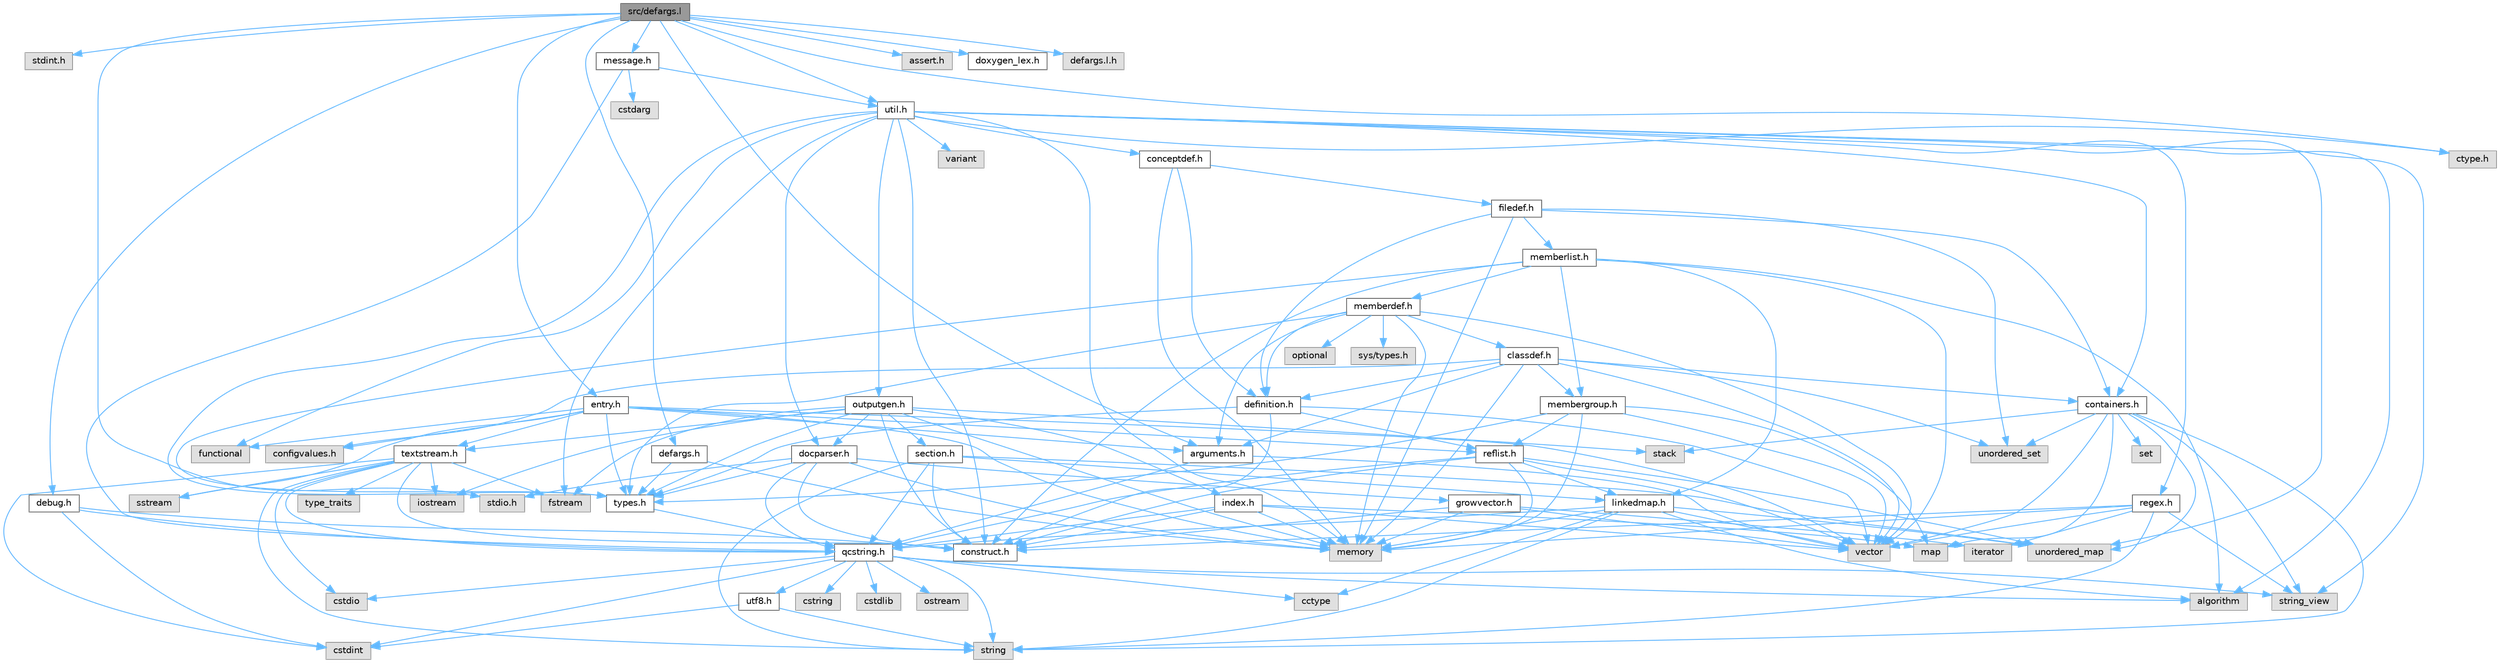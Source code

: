 digraph "src/defargs.l"
{
 // INTERACTIVE_SVG=YES
 // LATEX_PDF_SIZE
  bgcolor="transparent";
  edge [fontname=Helvetica,fontsize=10,labelfontname=Helvetica,labelfontsize=10];
  node [fontname=Helvetica,fontsize=10,shape=box,height=0.2,width=0.4];
  Node1 [id="Node000001",label="src/defargs.l",height=0.2,width=0.4,color="gray40", fillcolor="grey60", style="filled", fontcolor="black",tooltip=" "];
  Node1 -> Node2 [id="edge1_Node000001_Node000002",color="steelblue1",style="solid",tooltip=" "];
  Node2 [id="Node000002",label="stdint.h",height=0.2,width=0.4,color="grey60", fillcolor="#E0E0E0", style="filled",tooltip=" "];
  Node1 -> Node3 [id="edge2_Node000001_Node000003",color="steelblue1",style="solid",tooltip=" "];
  Node3 [id="Node000003",label="stdio.h",height=0.2,width=0.4,color="grey60", fillcolor="#E0E0E0", style="filled",tooltip=" "];
  Node1 -> Node4 [id="edge3_Node000001_Node000004",color="steelblue1",style="solid",tooltip=" "];
  Node4 [id="Node000004",label="assert.h",height=0.2,width=0.4,color="grey60", fillcolor="#E0E0E0", style="filled",tooltip=" "];
  Node1 -> Node5 [id="edge4_Node000001_Node000005",color="steelblue1",style="solid",tooltip=" "];
  Node5 [id="Node000005",label="ctype.h",height=0.2,width=0.4,color="grey60", fillcolor="#E0E0E0", style="filled",tooltip=" "];
  Node1 -> Node6 [id="edge5_Node000001_Node000006",color="steelblue1",style="solid",tooltip=" "];
  Node6 [id="Node000006",label="defargs.h",height=0.2,width=0.4,color="grey40", fillcolor="white", style="filled",URL="$d8/d65/defargs_8h.html",tooltip=" "];
  Node6 -> Node7 [id="edge6_Node000006_Node000007",color="steelblue1",style="solid",tooltip=" "];
  Node7 [id="Node000007",label="types.h",height=0.2,width=0.4,color="grey40", fillcolor="white", style="filled",URL="$d9/d49/types_8h.html",tooltip="This file contains a number of basic enums and types."];
  Node7 -> Node8 [id="edge7_Node000007_Node000008",color="steelblue1",style="solid",tooltip=" "];
  Node8 [id="Node000008",label="qcstring.h",height=0.2,width=0.4,color="grey40", fillcolor="white", style="filled",URL="$d7/d5c/qcstring_8h.html",tooltip=" "];
  Node8 -> Node9 [id="edge8_Node000008_Node000009",color="steelblue1",style="solid",tooltip=" "];
  Node9 [id="Node000009",label="string",height=0.2,width=0.4,color="grey60", fillcolor="#E0E0E0", style="filled",tooltip=" "];
  Node8 -> Node10 [id="edge9_Node000008_Node000010",color="steelblue1",style="solid",tooltip=" "];
  Node10 [id="Node000010",label="string_view",height=0.2,width=0.4,color="grey60", fillcolor="#E0E0E0", style="filled",tooltip=" "];
  Node8 -> Node11 [id="edge10_Node000008_Node000011",color="steelblue1",style="solid",tooltip=" "];
  Node11 [id="Node000011",label="algorithm",height=0.2,width=0.4,color="grey60", fillcolor="#E0E0E0", style="filled",tooltip=" "];
  Node8 -> Node12 [id="edge11_Node000008_Node000012",color="steelblue1",style="solid",tooltip=" "];
  Node12 [id="Node000012",label="cctype",height=0.2,width=0.4,color="grey60", fillcolor="#E0E0E0", style="filled",tooltip=" "];
  Node8 -> Node13 [id="edge12_Node000008_Node000013",color="steelblue1",style="solid",tooltip=" "];
  Node13 [id="Node000013",label="cstring",height=0.2,width=0.4,color="grey60", fillcolor="#E0E0E0", style="filled",tooltip=" "];
  Node8 -> Node14 [id="edge13_Node000008_Node000014",color="steelblue1",style="solid",tooltip=" "];
  Node14 [id="Node000014",label="cstdio",height=0.2,width=0.4,color="grey60", fillcolor="#E0E0E0", style="filled",tooltip=" "];
  Node8 -> Node15 [id="edge14_Node000008_Node000015",color="steelblue1",style="solid",tooltip=" "];
  Node15 [id="Node000015",label="cstdlib",height=0.2,width=0.4,color="grey60", fillcolor="#E0E0E0", style="filled",tooltip=" "];
  Node8 -> Node16 [id="edge15_Node000008_Node000016",color="steelblue1",style="solid",tooltip=" "];
  Node16 [id="Node000016",label="cstdint",height=0.2,width=0.4,color="grey60", fillcolor="#E0E0E0", style="filled",tooltip=" "];
  Node8 -> Node17 [id="edge16_Node000008_Node000017",color="steelblue1",style="solid",tooltip=" "];
  Node17 [id="Node000017",label="ostream",height=0.2,width=0.4,color="grey60", fillcolor="#E0E0E0", style="filled",tooltip=" "];
  Node8 -> Node18 [id="edge17_Node000008_Node000018",color="steelblue1",style="solid",tooltip=" "];
  Node18 [id="Node000018",label="utf8.h",height=0.2,width=0.4,color="grey40", fillcolor="white", style="filled",URL="$db/d7c/utf8_8h.html",tooltip="Various UTF8 related helper functions."];
  Node18 -> Node16 [id="edge18_Node000018_Node000016",color="steelblue1",style="solid",tooltip=" "];
  Node18 -> Node9 [id="edge19_Node000018_Node000009",color="steelblue1",style="solid",tooltip=" "];
  Node6 -> Node19 [id="edge20_Node000006_Node000019",color="steelblue1",style="solid",tooltip=" "];
  Node19 [id="Node000019",label="memory",height=0.2,width=0.4,color="grey60", fillcolor="#E0E0E0", style="filled",tooltip=" "];
  Node1 -> Node20 [id="edge21_Node000001_Node000020",color="steelblue1",style="solid",tooltip=" "];
  Node20 [id="Node000020",label="entry.h",height=0.2,width=0.4,color="grey40", fillcolor="white", style="filled",URL="$d1/dc6/entry_8h.html",tooltip=" "];
  Node20 -> Node21 [id="edge22_Node000020_Node000021",color="steelblue1",style="solid",tooltip=" "];
  Node21 [id="Node000021",label="vector",height=0.2,width=0.4,color="grey60", fillcolor="#E0E0E0", style="filled",tooltip=" "];
  Node20 -> Node19 [id="edge23_Node000020_Node000019",color="steelblue1",style="solid",tooltip=" "];
  Node20 -> Node22 [id="edge24_Node000020_Node000022",color="steelblue1",style="solid",tooltip=" "];
  Node22 [id="Node000022",label="sstream",height=0.2,width=0.4,color="grey60", fillcolor="#E0E0E0", style="filled",tooltip=" "];
  Node20 -> Node23 [id="edge25_Node000020_Node000023",color="steelblue1",style="solid",tooltip=" "];
  Node23 [id="Node000023",label="functional",height=0.2,width=0.4,color="grey60", fillcolor="#E0E0E0", style="filled",tooltip=" "];
  Node20 -> Node7 [id="edge26_Node000020_Node000007",color="steelblue1",style="solid",tooltip=" "];
  Node20 -> Node24 [id="edge27_Node000020_Node000024",color="steelblue1",style="solid",tooltip=" "];
  Node24 [id="Node000024",label="arguments.h",height=0.2,width=0.4,color="grey40", fillcolor="white", style="filled",URL="$df/d9b/arguments_8h.html",tooltip=" "];
  Node24 -> Node21 [id="edge28_Node000024_Node000021",color="steelblue1",style="solid",tooltip=" "];
  Node24 -> Node8 [id="edge29_Node000024_Node000008",color="steelblue1",style="solid",tooltip=" "];
  Node20 -> Node25 [id="edge30_Node000020_Node000025",color="steelblue1",style="solid",tooltip=" "];
  Node25 [id="Node000025",label="reflist.h",height=0.2,width=0.4,color="grey40", fillcolor="white", style="filled",URL="$d1/d02/reflist_8h.html",tooltip=" "];
  Node25 -> Node21 [id="edge31_Node000025_Node000021",color="steelblue1",style="solid",tooltip=" "];
  Node25 -> Node26 [id="edge32_Node000025_Node000026",color="steelblue1",style="solid",tooltip=" "];
  Node26 [id="Node000026",label="unordered_map",height=0.2,width=0.4,color="grey60", fillcolor="#E0E0E0", style="filled",tooltip=" "];
  Node25 -> Node19 [id="edge33_Node000025_Node000019",color="steelblue1",style="solid",tooltip=" "];
  Node25 -> Node8 [id="edge34_Node000025_Node000008",color="steelblue1",style="solid",tooltip=" "];
  Node25 -> Node27 [id="edge35_Node000025_Node000027",color="steelblue1",style="solid",tooltip=" "];
  Node27 [id="Node000027",label="linkedmap.h",height=0.2,width=0.4,color="grey40", fillcolor="white", style="filled",URL="$da/de1/linkedmap_8h.html",tooltip=" "];
  Node27 -> Node26 [id="edge36_Node000027_Node000026",color="steelblue1",style="solid",tooltip=" "];
  Node27 -> Node21 [id="edge37_Node000027_Node000021",color="steelblue1",style="solid",tooltip=" "];
  Node27 -> Node19 [id="edge38_Node000027_Node000019",color="steelblue1",style="solid",tooltip=" "];
  Node27 -> Node9 [id="edge39_Node000027_Node000009",color="steelblue1",style="solid",tooltip=" "];
  Node27 -> Node11 [id="edge40_Node000027_Node000011",color="steelblue1",style="solid",tooltip=" "];
  Node27 -> Node12 [id="edge41_Node000027_Node000012",color="steelblue1",style="solid",tooltip=" "];
  Node27 -> Node8 [id="edge42_Node000027_Node000008",color="steelblue1",style="solid",tooltip=" "];
  Node25 -> Node28 [id="edge43_Node000025_Node000028",color="steelblue1",style="solid",tooltip=" "];
  Node28 [id="Node000028",label="construct.h",height=0.2,width=0.4,color="grey40", fillcolor="white", style="filled",URL="$d7/dfc/construct_8h.html",tooltip=" "];
  Node20 -> Node29 [id="edge44_Node000020_Node000029",color="steelblue1",style="solid",tooltip=" "];
  Node29 [id="Node000029",label="textstream.h",height=0.2,width=0.4,color="grey40", fillcolor="white", style="filled",URL="$d4/d7d/textstream_8h.html",tooltip=" "];
  Node29 -> Node9 [id="edge45_Node000029_Node000009",color="steelblue1",style="solid",tooltip=" "];
  Node29 -> Node30 [id="edge46_Node000029_Node000030",color="steelblue1",style="solid",tooltip=" "];
  Node30 [id="Node000030",label="iostream",height=0.2,width=0.4,color="grey60", fillcolor="#E0E0E0", style="filled",tooltip=" "];
  Node29 -> Node22 [id="edge47_Node000029_Node000022",color="steelblue1",style="solid",tooltip=" "];
  Node29 -> Node16 [id="edge48_Node000029_Node000016",color="steelblue1",style="solid",tooltip=" "];
  Node29 -> Node14 [id="edge49_Node000029_Node000014",color="steelblue1",style="solid",tooltip=" "];
  Node29 -> Node31 [id="edge50_Node000029_Node000031",color="steelblue1",style="solid",tooltip=" "];
  Node31 [id="Node000031",label="fstream",height=0.2,width=0.4,color="grey60", fillcolor="#E0E0E0", style="filled",tooltip=" "];
  Node29 -> Node32 [id="edge51_Node000029_Node000032",color="steelblue1",style="solid",tooltip=" "];
  Node32 [id="Node000032",label="type_traits",height=0.2,width=0.4,color="grey60", fillcolor="#E0E0E0", style="filled",tooltip=" "];
  Node29 -> Node8 [id="edge52_Node000029_Node000008",color="steelblue1",style="solid",tooltip=" "];
  Node29 -> Node28 [id="edge53_Node000029_Node000028",color="steelblue1",style="solid",tooltip=" "];
  Node20 -> Node33 [id="edge54_Node000020_Node000033",color="steelblue1",style="solid",tooltip=" "];
  Node33 [id="Node000033",label="configvalues.h",height=0.2,width=0.4,color="grey60", fillcolor="#E0E0E0", style="filled",tooltip=" "];
  Node1 -> Node34 [id="edge55_Node000001_Node000034",color="steelblue1",style="solid",tooltip=" "];
  Node34 [id="Node000034",label="util.h",height=0.2,width=0.4,color="grey40", fillcolor="white", style="filled",URL="$d8/d3c/util_8h.html",tooltip="A bunch of utility functions."];
  Node34 -> Node19 [id="edge56_Node000034_Node000019",color="steelblue1",style="solid",tooltip=" "];
  Node34 -> Node26 [id="edge57_Node000034_Node000026",color="steelblue1",style="solid",tooltip=" "];
  Node34 -> Node11 [id="edge58_Node000034_Node000011",color="steelblue1",style="solid",tooltip=" "];
  Node34 -> Node23 [id="edge59_Node000034_Node000023",color="steelblue1",style="solid",tooltip=" "];
  Node34 -> Node31 [id="edge60_Node000034_Node000031",color="steelblue1",style="solid",tooltip=" "];
  Node34 -> Node35 [id="edge61_Node000034_Node000035",color="steelblue1",style="solid",tooltip=" "];
  Node35 [id="Node000035",label="variant",height=0.2,width=0.4,color="grey60", fillcolor="#E0E0E0", style="filled",tooltip=" "];
  Node34 -> Node10 [id="edge62_Node000034_Node000010",color="steelblue1",style="solid",tooltip=" "];
  Node34 -> Node5 [id="edge63_Node000034_Node000005",color="steelblue1",style="solid",tooltip=" "];
  Node34 -> Node7 [id="edge64_Node000034_Node000007",color="steelblue1",style="solid",tooltip=" "];
  Node34 -> Node36 [id="edge65_Node000034_Node000036",color="steelblue1",style="solid",tooltip=" "];
  Node36 [id="Node000036",label="docparser.h",height=0.2,width=0.4,color="grey40", fillcolor="white", style="filled",URL="$de/d9c/docparser_8h.html",tooltip=" "];
  Node36 -> Node3 [id="edge66_Node000036_Node000003",color="steelblue1",style="solid",tooltip=" "];
  Node36 -> Node19 [id="edge67_Node000036_Node000019",color="steelblue1",style="solid",tooltip=" "];
  Node36 -> Node8 [id="edge68_Node000036_Node000008",color="steelblue1",style="solid",tooltip=" "];
  Node36 -> Node37 [id="edge69_Node000036_Node000037",color="steelblue1",style="solid",tooltip=" "];
  Node37 [id="Node000037",label="growvector.h",height=0.2,width=0.4,color="grey40", fillcolor="white", style="filled",URL="$d7/d50/growvector_8h.html",tooltip=" "];
  Node37 -> Node21 [id="edge70_Node000037_Node000021",color="steelblue1",style="solid",tooltip=" "];
  Node37 -> Node19 [id="edge71_Node000037_Node000019",color="steelblue1",style="solid",tooltip=" "];
  Node37 -> Node38 [id="edge72_Node000037_Node000038",color="steelblue1",style="solid",tooltip=" "];
  Node38 [id="Node000038",label="iterator",height=0.2,width=0.4,color="grey60", fillcolor="#E0E0E0", style="filled",tooltip=" "];
  Node37 -> Node28 [id="edge73_Node000037_Node000028",color="steelblue1",style="solid",tooltip=" "];
  Node36 -> Node28 [id="edge74_Node000036_Node000028",color="steelblue1",style="solid",tooltip=" "];
  Node36 -> Node7 [id="edge75_Node000036_Node000007",color="steelblue1",style="solid",tooltip=" "];
  Node34 -> Node39 [id="edge76_Node000034_Node000039",color="steelblue1",style="solid",tooltip=" "];
  Node39 [id="Node000039",label="containers.h",height=0.2,width=0.4,color="grey40", fillcolor="white", style="filled",URL="$d5/d75/containers_8h.html",tooltip=" "];
  Node39 -> Node21 [id="edge77_Node000039_Node000021",color="steelblue1",style="solid",tooltip=" "];
  Node39 -> Node9 [id="edge78_Node000039_Node000009",color="steelblue1",style="solid",tooltip=" "];
  Node39 -> Node10 [id="edge79_Node000039_Node000010",color="steelblue1",style="solid",tooltip=" "];
  Node39 -> Node40 [id="edge80_Node000039_Node000040",color="steelblue1",style="solid",tooltip=" "];
  Node40 [id="Node000040",label="set",height=0.2,width=0.4,color="grey60", fillcolor="#E0E0E0", style="filled",tooltip=" "];
  Node39 -> Node41 [id="edge81_Node000039_Node000041",color="steelblue1",style="solid",tooltip=" "];
  Node41 [id="Node000041",label="map",height=0.2,width=0.4,color="grey60", fillcolor="#E0E0E0", style="filled",tooltip=" "];
  Node39 -> Node42 [id="edge82_Node000039_Node000042",color="steelblue1",style="solid",tooltip=" "];
  Node42 [id="Node000042",label="unordered_set",height=0.2,width=0.4,color="grey60", fillcolor="#E0E0E0", style="filled",tooltip=" "];
  Node39 -> Node26 [id="edge83_Node000039_Node000026",color="steelblue1",style="solid",tooltip=" "];
  Node39 -> Node43 [id="edge84_Node000039_Node000043",color="steelblue1",style="solid",tooltip=" "];
  Node43 [id="Node000043",label="stack",height=0.2,width=0.4,color="grey60", fillcolor="#E0E0E0", style="filled",tooltip=" "];
  Node34 -> Node44 [id="edge85_Node000034_Node000044",color="steelblue1",style="solid",tooltip=" "];
  Node44 [id="Node000044",label="outputgen.h",height=0.2,width=0.4,color="grey40", fillcolor="white", style="filled",URL="$df/d06/outputgen_8h.html",tooltip=" "];
  Node44 -> Node19 [id="edge86_Node000044_Node000019",color="steelblue1",style="solid",tooltip=" "];
  Node44 -> Node43 [id="edge87_Node000044_Node000043",color="steelblue1",style="solid",tooltip=" "];
  Node44 -> Node30 [id="edge88_Node000044_Node000030",color="steelblue1",style="solid",tooltip=" "];
  Node44 -> Node31 [id="edge89_Node000044_Node000031",color="steelblue1",style="solid",tooltip=" "];
  Node44 -> Node7 [id="edge90_Node000044_Node000007",color="steelblue1",style="solid",tooltip=" "];
  Node44 -> Node45 [id="edge91_Node000044_Node000045",color="steelblue1",style="solid",tooltip=" "];
  Node45 [id="Node000045",label="index.h",height=0.2,width=0.4,color="grey40", fillcolor="white", style="filled",URL="$d1/db5/index_8h.html",tooltip=" "];
  Node45 -> Node19 [id="edge92_Node000045_Node000019",color="steelblue1",style="solid",tooltip=" "];
  Node45 -> Node21 [id="edge93_Node000045_Node000021",color="steelblue1",style="solid",tooltip=" "];
  Node45 -> Node41 [id="edge94_Node000045_Node000041",color="steelblue1",style="solid",tooltip=" "];
  Node45 -> Node8 [id="edge95_Node000045_Node000008",color="steelblue1",style="solid",tooltip=" "];
  Node45 -> Node28 [id="edge96_Node000045_Node000028",color="steelblue1",style="solid",tooltip=" "];
  Node44 -> Node46 [id="edge97_Node000044_Node000046",color="steelblue1",style="solid",tooltip=" "];
  Node46 [id="Node000046",label="section.h",height=0.2,width=0.4,color="grey40", fillcolor="white", style="filled",URL="$d1/d2a/section_8h.html",tooltip=" "];
  Node46 -> Node9 [id="edge98_Node000046_Node000009",color="steelblue1",style="solid",tooltip=" "];
  Node46 -> Node26 [id="edge99_Node000046_Node000026",color="steelblue1",style="solid",tooltip=" "];
  Node46 -> Node8 [id="edge100_Node000046_Node000008",color="steelblue1",style="solid",tooltip=" "];
  Node46 -> Node27 [id="edge101_Node000046_Node000027",color="steelblue1",style="solid",tooltip=" "];
  Node46 -> Node28 [id="edge102_Node000046_Node000028",color="steelblue1",style="solid",tooltip=" "];
  Node44 -> Node29 [id="edge103_Node000044_Node000029",color="steelblue1",style="solid",tooltip=" "];
  Node44 -> Node36 [id="edge104_Node000044_Node000036",color="steelblue1",style="solid",tooltip=" "];
  Node44 -> Node28 [id="edge105_Node000044_Node000028",color="steelblue1",style="solid",tooltip=" "];
  Node34 -> Node47 [id="edge106_Node000034_Node000047",color="steelblue1",style="solid",tooltip=" "];
  Node47 [id="Node000047",label="regex.h",height=0.2,width=0.4,color="grey40", fillcolor="white", style="filled",URL="$d1/d21/regex_8h.html",tooltip=" "];
  Node47 -> Node19 [id="edge107_Node000047_Node000019",color="steelblue1",style="solid",tooltip=" "];
  Node47 -> Node9 [id="edge108_Node000047_Node000009",color="steelblue1",style="solid",tooltip=" "];
  Node47 -> Node10 [id="edge109_Node000047_Node000010",color="steelblue1",style="solid",tooltip=" "];
  Node47 -> Node21 [id="edge110_Node000047_Node000021",color="steelblue1",style="solid",tooltip=" "];
  Node47 -> Node38 [id="edge111_Node000047_Node000038",color="steelblue1",style="solid",tooltip=" "];
  Node47 -> Node28 [id="edge112_Node000047_Node000028",color="steelblue1",style="solid",tooltip=" "];
  Node34 -> Node48 [id="edge113_Node000034_Node000048",color="steelblue1",style="solid",tooltip=" "];
  Node48 [id="Node000048",label="conceptdef.h",height=0.2,width=0.4,color="grey40", fillcolor="white", style="filled",URL="$da/df1/conceptdef_8h.html",tooltip=" "];
  Node48 -> Node19 [id="edge114_Node000048_Node000019",color="steelblue1",style="solid",tooltip=" "];
  Node48 -> Node49 [id="edge115_Node000048_Node000049",color="steelblue1",style="solid",tooltip=" "];
  Node49 [id="Node000049",label="definition.h",height=0.2,width=0.4,color="grey40", fillcolor="white", style="filled",URL="$df/da1/definition_8h.html",tooltip=" "];
  Node49 -> Node21 [id="edge116_Node000049_Node000021",color="steelblue1",style="solid",tooltip=" "];
  Node49 -> Node7 [id="edge117_Node000049_Node000007",color="steelblue1",style="solid",tooltip=" "];
  Node49 -> Node25 [id="edge118_Node000049_Node000025",color="steelblue1",style="solid",tooltip=" "];
  Node49 -> Node28 [id="edge119_Node000049_Node000028",color="steelblue1",style="solid",tooltip=" "];
  Node48 -> Node50 [id="edge120_Node000048_Node000050",color="steelblue1",style="solid",tooltip=" "];
  Node50 [id="Node000050",label="filedef.h",height=0.2,width=0.4,color="grey40", fillcolor="white", style="filled",URL="$d4/d3a/filedef_8h.html",tooltip=" "];
  Node50 -> Node19 [id="edge121_Node000050_Node000019",color="steelblue1",style="solid",tooltip=" "];
  Node50 -> Node42 [id="edge122_Node000050_Node000042",color="steelblue1",style="solid",tooltip=" "];
  Node50 -> Node49 [id="edge123_Node000050_Node000049",color="steelblue1",style="solid",tooltip=" "];
  Node50 -> Node51 [id="edge124_Node000050_Node000051",color="steelblue1",style="solid",tooltip=" "];
  Node51 [id="Node000051",label="memberlist.h",height=0.2,width=0.4,color="grey40", fillcolor="white", style="filled",URL="$dd/d78/memberlist_8h.html",tooltip=" "];
  Node51 -> Node21 [id="edge125_Node000051_Node000021",color="steelblue1",style="solid",tooltip=" "];
  Node51 -> Node11 [id="edge126_Node000051_Node000011",color="steelblue1",style="solid",tooltip=" "];
  Node51 -> Node52 [id="edge127_Node000051_Node000052",color="steelblue1",style="solid",tooltip=" "];
  Node52 [id="Node000052",label="memberdef.h",height=0.2,width=0.4,color="grey40", fillcolor="white", style="filled",URL="$d4/d46/memberdef_8h.html",tooltip=" "];
  Node52 -> Node21 [id="edge128_Node000052_Node000021",color="steelblue1",style="solid",tooltip=" "];
  Node52 -> Node19 [id="edge129_Node000052_Node000019",color="steelblue1",style="solid",tooltip=" "];
  Node52 -> Node53 [id="edge130_Node000052_Node000053",color="steelblue1",style="solid",tooltip=" "];
  Node53 [id="Node000053",label="optional",height=0.2,width=0.4,color="grey60", fillcolor="#E0E0E0", style="filled",tooltip=" "];
  Node52 -> Node54 [id="edge131_Node000052_Node000054",color="steelblue1",style="solid",tooltip=" "];
  Node54 [id="Node000054",label="sys/types.h",height=0.2,width=0.4,color="grey60", fillcolor="#E0E0E0", style="filled",tooltip=" "];
  Node52 -> Node7 [id="edge132_Node000052_Node000007",color="steelblue1",style="solid",tooltip=" "];
  Node52 -> Node49 [id="edge133_Node000052_Node000049",color="steelblue1",style="solid",tooltip=" "];
  Node52 -> Node24 [id="edge134_Node000052_Node000024",color="steelblue1",style="solid",tooltip=" "];
  Node52 -> Node55 [id="edge135_Node000052_Node000055",color="steelblue1",style="solid",tooltip=" "];
  Node55 [id="Node000055",label="classdef.h",height=0.2,width=0.4,color="grey40", fillcolor="white", style="filled",URL="$d1/da6/classdef_8h.html",tooltip=" "];
  Node55 -> Node19 [id="edge136_Node000055_Node000019",color="steelblue1",style="solid",tooltip=" "];
  Node55 -> Node21 [id="edge137_Node000055_Node000021",color="steelblue1",style="solid",tooltip=" "];
  Node55 -> Node42 [id="edge138_Node000055_Node000042",color="steelblue1",style="solid",tooltip=" "];
  Node55 -> Node39 [id="edge139_Node000055_Node000039",color="steelblue1",style="solid",tooltip=" "];
  Node55 -> Node49 [id="edge140_Node000055_Node000049",color="steelblue1",style="solid",tooltip=" "];
  Node55 -> Node24 [id="edge141_Node000055_Node000024",color="steelblue1",style="solid",tooltip=" "];
  Node55 -> Node56 [id="edge142_Node000055_Node000056",color="steelblue1",style="solid",tooltip=" "];
  Node56 [id="Node000056",label="membergroup.h",height=0.2,width=0.4,color="grey40", fillcolor="white", style="filled",URL="$d9/d11/membergroup_8h.html",tooltip=" "];
  Node56 -> Node21 [id="edge143_Node000056_Node000021",color="steelblue1",style="solid",tooltip=" "];
  Node56 -> Node41 [id="edge144_Node000056_Node000041",color="steelblue1",style="solid",tooltip=" "];
  Node56 -> Node19 [id="edge145_Node000056_Node000019",color="steelblue1",style="solid",tooltip=" "];
  Node56 -> Node7 [id="edge146_Node000056_Node000007",color="steelblue1",style="solid",tooltip=" "];
  Node56 -> Node25 [id="edge147_Node000056_Node000025",color="steelblue1",style="solid",tooltip=" "];
  Node55 -> Node33 [id="edge148_Node000055_Node000033",color="steelblue1",style="solid",tooltip=" "];
  Node51 -> Node27 [id="edge149_Node000051_Node000027",color="steelblue1",style="solid",tooltip=" "];
  Node51 -> Node7 [id="edge150_Node000051_Node000007",color="steelblue1",style="solid",tooltip=" "];
  Node51 -> Node56 [id="edge151_Node000051_Node000056",color="steelblue1",style="solid",tooltip=" "];
  Node51 -> Node28 [id="edge152_Node000051_Node000028",color="steelblue1",style="solid",tooltip=" "];
  Node50 -> Node39 [id="edge153_Node000050_Node000039",color="steelblue1",style="solid",tooltip=" "];
  Node34 -> Node28 [id="edge154_Node000034_Node000028",color="steelblue1",style="solid",tooltip=" "];
  Node1 -> Node24 [id="edge155_Node000001_Node000024",color="steelblue1",style="solid",tooltip=" "];
  Node1 -> Node57 [id="edge156_Node000001_Node000057",color="steelblue1",style="solid",tooltip=" "];
  Node57 [id="Node000057",label="message.h",height=0.2,width=0.4,color="grey40", fillcolor="white", style="filled",URL="$d2/d0d/message_8h.html",tooltip=" "];
  Node57 -> Node58 [id="edge157_Node000057_Node000058",color="steelblue1",style="solid",tooltip=" "];
  Node58 [id="Node000058",label="cstdarg",height=0.2,width=0.4,color="grey60", fillcolor="#E0E0E0", style="filled",tooltip=" "];
  Node57 -> Node8 [id="edge158_Node000057_Node000008",color="steelblue1",style="solid",tooltip=" "];
  Node57 -> Node34 [id="edge159_Node000057_Node000034",color="steelblue1",style="solid",tooltip=" "];
  Node1 -> Node59 [id="edge160_Node000001_Node000059",color="steelblue1",style="solid",tooltip=" "];
  Node59 [id="Node000059",label="debug.h",height=0.2,width=0.4,color="grey40", fillcolor="white", style="filled",URL="$db/d16/debug_8h.html",tooltip=" "];
  Node59 -> Node16 [id="edge161_Node000059_Node000016",color="steelblue1",style="solid",tooltip=" "];
  Node59 -> Node8 [id="edge162_Node000059_Node000008",color="steelblue1",style="solid",tooltip=" "];
  Node59 -> Node28 [id="edge163_Node000059_Node000028",color="steelblue1",style="solid",tooltip=" "];
  Node1 -> Node60 [id="edge164_Node000001_Node000060",color="steelblue1",style="solid",tooltip=" "];
  Node60 [id="Node000060",label="doxygen_lex.h",height=0.2,width=0.4,color="grey40", fillcolor="white", style="filled",URL="$d6/da5/doxygen__lex_8h.html",tooltip=" "];
  Node1 -> Node61 [id="edge165_Node000001_Node000061",color="steelblue1",style="solid",tooltip=" "];
  Node61 [id="Node000061",label="defargs.l.h",height=0.2,width=0.4,color="grey60", fillcolor="#E0E0E0", style="filled",tooltip=" "];
}
